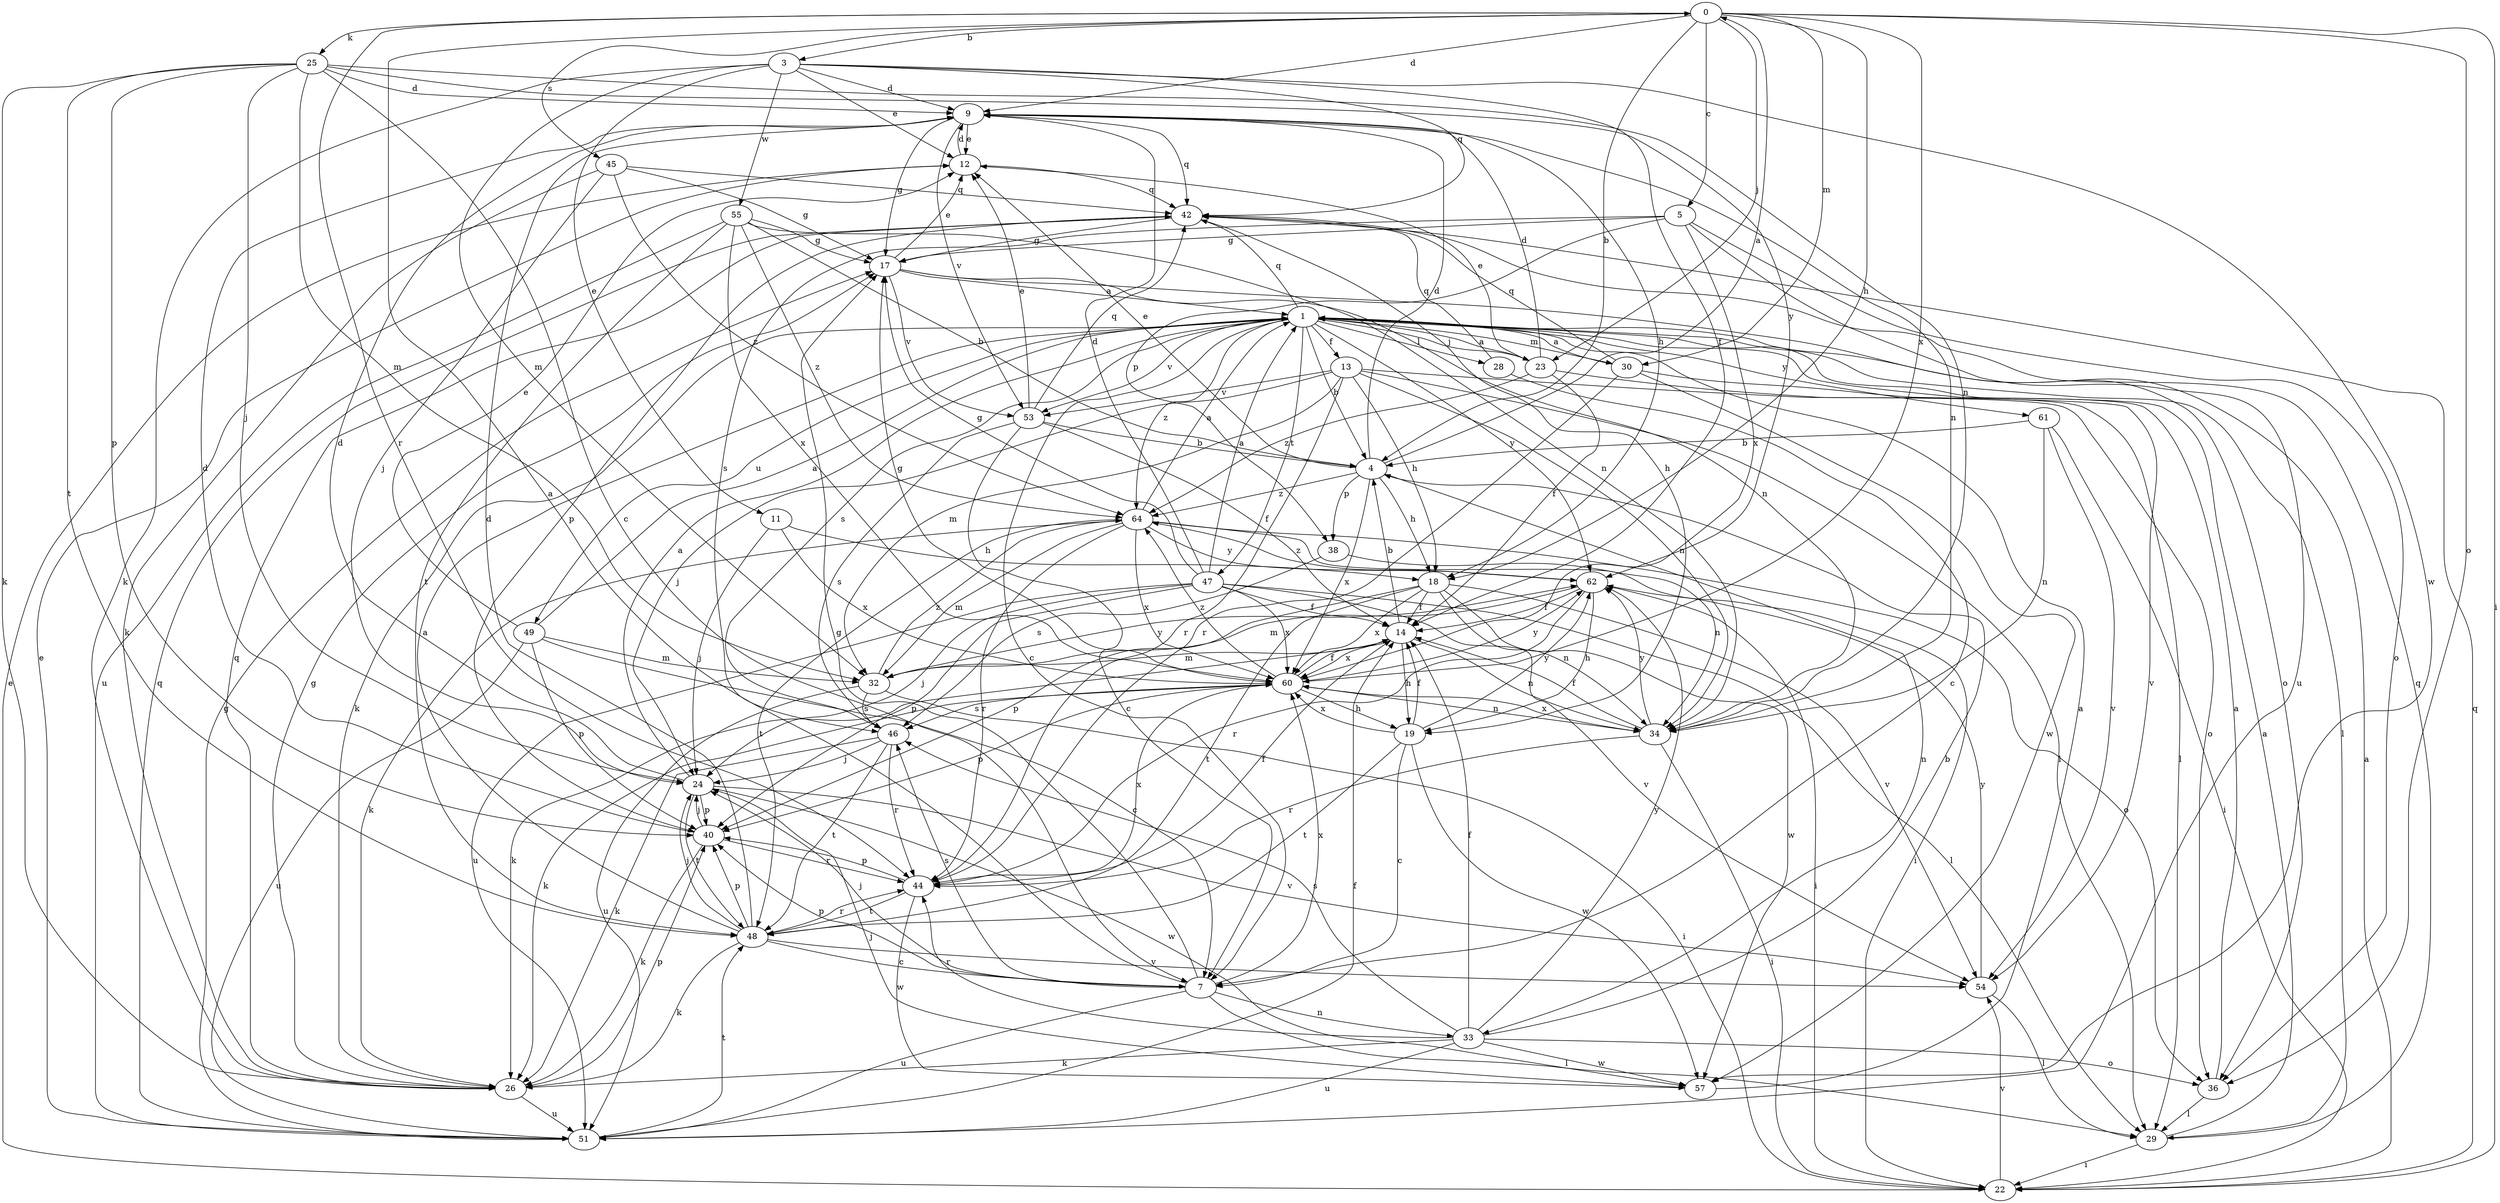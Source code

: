 strict digraph  {
0;
1;
3;
4;
5;
7;
9;
11;
12;
13;
14;
17;
18;
19;
22;
23;
24;
25;
26;
28;
29;
30;
32;
33;
34;
36;
38;
40;
42;
44;
45;
46;
47;
48;
49;
51;
53;
54;
55;
57;
60;
61;
62;
64;
0 -> 3  [label=b];
0 -> 4  [label=b];
0 -> 5  [label=c];
0 -> 9  [label=d];
0 -> 18  [label=h];
0 -> 22  [label=i];
0 -> 23  [label=j];
0 -> 25  [label=k];
0 -> 30  [label=m];
0 -> 36  [label=o];
0 -> 44  [label=r];
0 -> 45  [label=s];
0 -> 60  [label=x];
1 -> 4  [label=b];
1 -> 7  [label=c];
1 -> 13  [label=f];
1 -> 23  [label=j];
1 -> 26  [label=k];
1 -> 28  [label=l];
1 -> 29  [label=l];
1 -> 30  [label=m];
1 -> 42  [label=q];
1 -> 46  [label=s];
1 -> 47  [label=t];
1 -> 49  [label=u];
1 -> 53  [label=v];
1 -> 61  [label=y];
1 -> 62  [label=y];
1 -> 64  [label=z];
3 -> 9  [label=d];
3 -> 11  [label=e];
3 -> 12  [label=e];
3 -> 14  [label=f];
3 -> 26  [label=k];
3 -> 32  [label=m];
3 -> 42  [label=q];
3 -> 55  [label=w];
3 -> 57  [label=w];
4 -> 0  [label=a];
4 -> 9  [label=d];
4 -> 12  [label=e];
4 -> 18  [label=h];
4 -> 33  [label=n];
4 -> 38  [label=p];
4 -> 60  [label=x];
4 -> 64  [label=z];
5 -> 17  [label=g];
5 -> 36  [label=o];
5 -> 38  [label=p];
5 -> 46  [label=s];
5 -> 51  [label=u];
5 -> 60  [label=x];
7 -> 0  [label=a];
7 -> 17  [label=g];
7 -> 24  [label=j];
7 -> 29  [label=l];
7 -> 33  [label=n];
7 -> 40  [label=p];
7 -> 46  [label=s];
7 -> 51  [label=u];
7 -> 60  [label=x];
9 -> 12  [label=e];
9 -> 17  [label=g];
9 -> 18  [label=h];
9 -> 34  [label=n];
9 -> 42  [label=q];
9 -> 53  [label=v];
11 -> 18  [label=h];
11 -> 24  [label=j];
11 -> 60  [label=x];
12 -> 9  [label=d];
12 -> 42  [label=q];
13 -> 18  [label=h];
13 -> 24  [label=j];
13 -> 29  [label=l];
13 -> 32  [label=m];
13 -> 34  [label=n];
13 -> 36  [label=o];
13 -> 44  [label=r];
13 -> 53  [label=v];
14 -> 4  [label=b];
14 -> 19  [label=h];
14 -> 26  [label=k];
14 -> 32  [label=m];
14 -> 34  [label=n];
14 -> 60  [label=x];
17 -> 1  [label=a];
17 -> 12  [label=e];
17 -> 34  [label=n];
17 -> 36  [label=o];
17 -> 53  [label=v];
18 -> 14  [label=f];
18 -> 34  [label=n];
18 -> 40  [label=p];
18 -> 48  [label=t];
18 -> 54  [label=v];
18 -> 57  [label=w];
18 -> 60  [label=x];
19 -> 7  [label=c];
19 -> 14  [label=f];
19 -> 48  [label=t];
19 -> 57  [label=w];
19 -> 60  [label=x];
19 -> 62  [label=y];
22 -> 1  [label=a];
22 -> 12  [label=e];
22 -> 42  [label=q];
22 -> 54  [label=v];
23 -> 1  [label=a];
23 -> 9  [label=d];
23 -> 12  [label=e];
23 -> 14  [label=f];
23 -> 29  [label=l];
23 -> 64  [label=z];
24 -> 1  [label=a];
24 -> 9  [label=d];
24 -> 40  [label=p];
24 -> 48  [label=t];
24 -> 54  [label=v];
24 -> 57  [label=w];
25 -> 7  [label=c];
25 -> 9  [label=d];
25 -> 24  [label=j];
25 -> 26  [label=k];
25 -> 32  [label=m];
25 -> 34  [label=n];
25 -> 40  [label=p];
25 -> 48  [label=t];
25 -> 62  [label=y];
26 -> 17  [label=g];
26 -> 40  [label=p];
26 -> 42  [label=q];
26 -> 51  [label=u];
28 -> 7  [label=c];
28 -> 42  [label=q];
29 -> 1  [label=a];
29 -> 22  [label=i];
29 -> 42  [label=q];
30 -> 1  [label=a];
30 -> 42  [label=q];
30 -> 44  [label=r];
30 -> 54  [label=v];
30 -> 57  [label=w];
32 -> 22  [label=i];
32 -> 46  [label=s];
32 -> 51  [label=u];
32 -> 62  [label=y];
32 -> 64  [label=z];
33 -> 4  [label=b];
33 -> 14  [label=f];
33 -> 26  [label=k];
33 -> 36  [label=o];
33 -> 44  [label=r];
33 -> 46  [label=s];
33 -> 51  [label=u];
33 -> 57  [label=w];
33 -> 62  [label=y];
34 -> 14  [label=f];
34 -> 22  [label=i];
34 -> 44  [label=r];
34 -> 60  [label=x];
34 -> 62  [label=y];
36 -> 1  [label=a];
36 -> 29  [label=l];
38 -> 34  [label=n];
38 -> 46  [label=s];
40 -> 9  [label=d];
40 -> 24  [label=j];
40 -> 26  [label=k];
40 -> 44  [label=r];
42 -> 17  [label=g];
42 -> 19  [label=h];
42 -> 40  [label=p];
44 -> 14  [label=f];
44 -> 40  [label=p];
44 -> 48  [label=t];
44 -> 57  [label=w];
44 -> 60  [label=x];
45 -> 17  [label=g];
45 -> 24  [label=j];
45 -> 26  [label=k];
45 -> 42  [label=q];
45 -> 64  [label=z];
46 -> 24  [label=j];
46 -> 26  [label=k];
46 -> 44  [label=r];
46 -> 48  [label=t];
47 -> 1  [label=a];
47 -> 9  [label=d];
47 -> 14  [label=f];
47 -> 17  [label=g];
47 -> 24  [label=j];
47 -> 29  [label=l];
47 -> 40  [label=p];
47 -> 51  [label=u];
47 -> 54  [label=v];
47 -> 60  [label=x];
48 -> 1  [label=a];
48 -> 7  [label=c];
48 -> 9  [label=d];
48 -> 24  [label=j];
48 -> 26  [label=k];
48 -> 40  [label=p];
48 -> 44  [label=r];
48 -> 54  [label=v];
49 -> 1  [label=a];
49 -> 7  [label=c];
49 -> 12  [label=e];
49 -> 32  [label=m];
49 -> 40  [label=p];
49 -> 51  [label=u];
51 -> 12  [label=e];
51 -> 14  [label=f];
51 -> 17  [label=g];
51 -> 42  [label=q];
51 -> 48  [label=t];
53 -> 4  [label=b];
53 -> 7  [label=c];
53 -> 12  [label=e];
53 -> 14  [label=f];
53 -> 42  [label=q];
53 -> 46  [label=s];
54 -> 29  [label=l];
54 -> 62  [label=y];
55 -> 4  [label=b];
55 -> 17  [label=g];
55 -> 34  [label=n];
55 -> 48  [label=t];
55 -> 51  [label=u];
55 -> 60  [label=x];
55 -> 64  [label=z];
57 -> 1  [label=a];
57 -> 24  [label=j];
60 -> 14  [label=f];
60 -> 17  [label=g];
60 -> 19  [label=h];
60 -> 26  [label=k];
60 -> 34  [label=n];
60 -> 40  [label=p];
60 -> 46  [label=s];
60 -> 62  [label=y];
60 -> 64  [label=z];
61 -> 4  [label=b];
61 -> 22  [label=i];
61 -> 34  [label=n];
61 -> 54  [label=v];
62 -> 14  [label=f];
62 -> 19  [label=h];
62 -> 22  [label=i];
62 -> 32  [label=m];
62 -> 44  [label=r];
62 -> 64  [label=z];
64 -> 1  [label=a];
64 -> 22  [label=i];
64 -> 26  [label=k];
64 -> 32  [label=m];
64 -> 36  [label=o];
64 -> 44  [label=r];
64 -> 48  [label=t];
64 -> 60  [label=x];
64 -> 62  [label=y];
}
